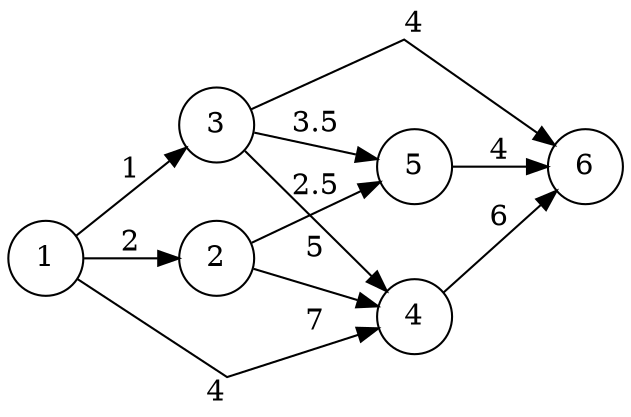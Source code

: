   digraph g{
    dpi="600";
    rankdir="LR";
    splines="line";
    1 [shape="circle"label="1"];
    2 [shape="circle"label="2"];
    3 [shape="circle"label="3"];
    4 [shape="circle"label="4"];
    5 [shape="circle"label="5"];
    6 [shape="circle"label="6"];
    1->2 [weight=1000 label="2"];
    1->3 [weight=1000 label="1"];
    1->4 [weight=1000 label="4"];
    2->4 [weight=1000 label="7"];
    2->5 [weight=1000 label="2.5"];
    3->4 [weight=1000 label="5"];
    3->5 [weight=1000 label="3.5"];
    3->6 [weight=1000 label="4"];
    4->6 [weight=1000 label="6"];
    5->6 [weight=1000 label="4"];
  }